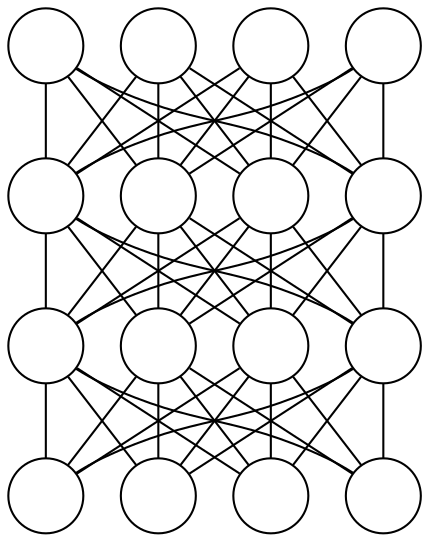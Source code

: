 graph {
  node [label="", shape=circle];

  {
    rank=same; A0; A1; A2; A3;
  } {
    rank=same; B0; B1; B2; B3;
  } {
    rank=same; C0; C1; C2; C3;
  } {
    rank=same; D0; D1; D2; D3;
  }

  A0 -- {B0 B1 B2 B3};
  A1 -- {B0 B1 B2 B3};
  A2 -- {B0 B1 B2 B3};
  A3 -- {B0 B1 B2 B3};
  B0 -- {C0 C1 C2 C3};
  B1 -- {C0 C1 C2 C3};
  B2 -- {C0 C1 C2 C3};
  B3 -- {C0 C1 C2 C3};
  C0 -- {D0 D1 D2 D3};
  C1 -- {D0 D1 D2 D3};
  C2 -- {D0 D1 D2 D3};
  C3 -- {D0 D1 D2 D3};
}

